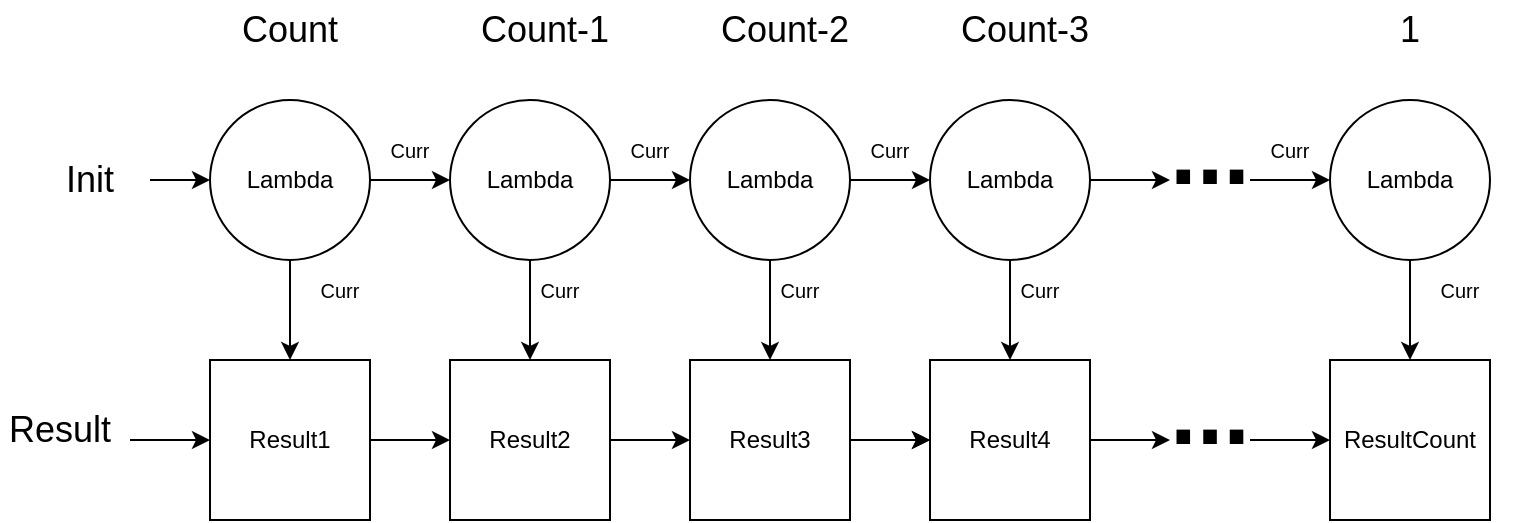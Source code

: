 <mxfile version="16.1.2" type="device"><diagram id="HjTR-mX72FyBfWqYKbho" name="Page-1"><mxGraphModel dx="1102" dy="865" grid="1" gridSize="10" guides="1" tooltips="1" connect="1" arrows="1" fold="1" page="1" pageScale="1" pageWidth="850" pageHeight="1100" math="0" shadow="0"><root><mxCell id="0"/><mxCell id="1" parent="0"/><mxCell id="LLBBDqL72_MV6mMEVUpN-1" style="edgeStyle=orthogonalEdgeStyle;rounded=0;orthogonalLoop=1;jettySize=auto;html=1;exitX=0;exitY=0.5;exitDx=0;exitDy=0;startArrow=classic;startFill=1;endArrow=none;endFill=0;" parent="1" source="LLBBDqL72_MV6mMEVUpN-3" edge="1"><mxGeometry relative="1" as="geometry"><mxPoint x="105" y="260" as="targetPoint"/></mxGeometry></mxCell><mxCell id="LLBBDqL72_MV6mMEVUpN-3" value="Result1" style="whiteSpace=wrap;html=1;aspect=fixed;" parent="1" vertex="1"><mxGeometry x="145" y="220" width="80" height="80" as="geometry"/></mxCell><mxCell id="LLBBDqL72_MV6mMEVUpN-4" style="edgeStyle=orthogonalEdgeStyle;rounded=0;orthogonalLoop=1;jettySize=auto;html=1;exitX=0;exitY=0.5;exitDx=0;exitDy=0;entryX=1;entryY=0.5;entryDx=0;entryDy=0;startArrow=classic;startFill=1;endArrow=none;endFill=0;" parent="1" source="LLBBDqL72_MV6mMEVUpN-6" target="LLBBDqL72_MV6mMEVUpN-3" edge="1"><mxGeometry relative="1" as="geometry"/></mxCell><mxCell id="LLBBDqL72_MV6mMEVUpN-6" value="Result2" style="whiteSpace=wrap;html=1;aspect=fixed;" parent="1" vertex="1"><mxGeometry x="265" y="220" width="80" height="80" as="geometry"/></mxCell><mxCell id="LLBBDqL72_MV6mMEVUpN-7" style="edgeStyle=orthogonalEdgeStyle;rounded=0;orthogonalLoop=1;jettySize=auto;html=1;exitX=0;exitY=0.5;exitDx=0;exitDy=0;entryX=1;entryY=0.5;entryDx=0;entryDy=0;startArrow=classic;startFill=1;endArrow=none;endFill=0;" parent="1" source="LLBBDqL72_MV6mMEVUpN-10" target="LLBBDqL72_MV6mMEVUpN-6" edge="1"><mxGeometry relative="1" as="geometry"/></mxCell><mxCell id="LLBBDqL72_MV6mMEVUpN-9" value="" style="edgeStyle=orthogonalEdgeStyle;rounded=0;orthogonalLoop=1;jettySize=auto;html=1;startArrow=none;startFill=0;endArrow=classic;endFill=1;" parent="1" source="LLBBDqL72_MV6mMEVUpN-10" target="LLBBDqL72_MV6mMEVUpN-14" edge="1"><mxGeometry relative="1" as="geometry"/></mxCell><mxCell id="LLBBDqL72_MV6mMEVUpN-10" value="Result3" style="whiteSpace=wrap;html=1;aspect=fixed;" parent="1" vertex="1"><mxGeometry x="385" y="220" width="80" height="80" as="geometry"/></mxCell><mxCell id="LLBBDqL72_MV6mMEVUpN-11" style="edgeStyle=orthogonalEdgeStyle;rounded=0;orthogonalLoop=1;jettySize=auto;html=1;exitX=0;exitY=0.5;exitDx=0;exitDy=0;startArrow=classic;startFill=1;endArrow=none;endFill=0;" parent="1" source="LLBBDqL72_MV6mMEVUpN-14" edge="1"><mxGeometry relative="1" as="geometry"><mxPoint x="475" y="260" as="targetPoint"/></mxGeometry></mxCell><mxCell id="LLBBDqL72_MV6mMEVUpN-12" style="edgeStyle=orthogonalEdgeStyle;rounded=0;orthogonalLoop=1;jettySize=auto;html=1;exitX=1;exitY=0.5;exitDx=0;exitDy=0;startArrow=none;startFill=0;endArrow=classic;endFill=1;" parent="1" source="LLBBDqL72_MV6mMEVUpN-14" edge="1"><mxGeometry relative="1" as="geometry"><mxPoint x="625" y="260" as="targetPoint"/></mxGeometry></mxCell><mxCell id="LLBBDqL72_MV6mMEVUpN-14" value="Result4" style="whiteSpace=wrap;html=1;aspect=fixed;" parent="1" vertex="1"><mxGeometry x="505" y="220" width="80" height="80" as="geometry"/></mxCell><mxCell id="LLBBDqL72_MV6mMEVUpN-15" style="edgeStyle=orthogonalEdgeStyle;rounded=0;orthogonalLoop=1;jettySize=auto;html=1;exitX=0;exitY=0.5;exitDx=0;exitDy=0;startArrow=classic;startFill=1;endArrow=none;endFill=0;" parent="1" source="LLBBDqL72_MV6mMEVUpN-17" edge="1"><mxGeometry relative="1" as="geometry"><mxPoint x="665" y="260" as="targetPoint"/></mxGeometry></mxCell><mxCell id="LLBBDqL72_MV6mMEVUpN-17" value="ResultCount" style="whiteSpace=wrap;html=1;aspect=fixed;" parent="1" vertex="1"><mxGeometry x="705" y="220" width="80" height="80" as="geometry"/></mxCell><mxCell id="LLBBDqL72_MV6mMEVUpN-18" value="&lt;b&gt;&lt;font style=&quot;font-size: 48px&quot;&gt;...&lt;/font&gt;&lt;/b&gt;" style="text;html=1;strokeColor=none;fillColor=none;align=center;verticalAlign=middle;whiteSpace=wrap;rounded=0;" parent="1" vertex="1"><mxGeometry x="615" y="230" width="60" height="30" as="geometry"/></mxCell><mxCell id="LLBBDqL72_MV6mMEVUpN-19" style="edgeStyle=orthogonalEdgeStyle;rounded=0;orthogonalLoop=1;jettySize=auto;html=1;exitX=1;exitY=0.5;exitDx=0;exitDy=0;entryX=0;entryY=0.5;entryDx=0;entryDy=0;startArrow=none;startFill=0;endArrow=classic;endFill=1;" parent="1" source="LLBBDqL72_MV6mMEVUpN-20" target="LLBBDqL72_MV6mMEVUpN-22" edge="1"><mxGeometry relative="1" as="geometry"/></mxCell><mxCell id="LLBBDqL72_MV6mMEVUpN-44" value="" style="edgeStyle=orthogonalEdgeStyle;rounded=0;orthogonalLoop=1;jettySize=auto;html=1;" parent="1" source="LLBBDqL72_MV6mMEVUpN-20" target="LLBBDqL72_MV6mMEVUpN-3" edge="1"><mxGeometry relative="1" as="geometry"/></mxCell><mxCell id="LLBBDqL72_MV6mMEVUpN-20" value="Lambda" style="ellipse;whiteSpace=wrap;html=1;aspect=fixed;" parent="1" vertex="1"><mxGeometry x="145" y="90" width="80" height="80" as="geometry"/></mxCell><mxCell id="LLBBDqL72_MV6mMEVUpN-21" style="edgeStyle=orthogonalEdgeStyle;rounded=0;orthogonalLoop=1;jettySize=auto;html=1;exitX=1;exitY=0.5;exitDx=0;exitDy=0;entryX=0;entryY=0.5;entryDx=0;entryDy=0;startArrow=none;startFill=0;endArrow=classic;endFill=1;" parent="1" source="LLBBDqL72_MV6mMEVUpN-22" target="LLBBDqL72_MV6mMEVUpN-24" edge="1"><mxGeometry relative="1" as="geometry"/></mxCell><mxCell id="LLBBDqL72_MV6mMEVUpN-45" value="" style="edgeStyle=orthogonalEdgeStyle;rounded=0;orthogonalLoop=1;jettySize=auto;html=1;" parent="1" source="LLBBDqL72_MV6mMEVUpN-22" target="LLBBDqL72_MV6mMEVUpN-6" edge="1"><mxGeometry relative="1" as="geometry"/></mxCell><mxCell id="LLBBDqL72_MV6mMEVUpN-22" value="Lambda" style="ellipse;whiteSpace=wrap;html=1;aspect=fixed;" parent="1" vertex="1"><mxGeometry x="265" y="90" width="80" height="80" as="geometry"/></mxCell><mxCell id="LLBBDqL72_MV6mMEVUpN-23" style="edgeStyle=orthogonalEdgeStyle;rounded=0;orthogonalLoop=1;jettySize=auto;html=1;exitX=1;exitY=0.5;exitDx=0;exitDy=0;entryX=0;entryY=0.5;entryDx=0;entryDy=0;startArrow=none;startFill=0;endArrow=classic;endFill=1;" parent="1" source="LLBBDqL72_MV6mMEVUpN-24" target="LLBBDqL72_MV6mMEVUpN-26" edge="1"><mxGeometry relative="1" as="geometry"/></mxCell><mxCell id="LLBBDqL72_MV6mMEVUpN-46" value="" style="edgeStyle=orthogonalEdgeStyle;rounded=0;orthogonalLoop=1;jettySize=auto;html=1;" parent="1" source="LLBBDqL72_MV6mMEVUpN-24" target="LLBBDqL72_MV6mMEVUpN-10" edge="1"><mxGeometry relative="1" as="geometry"/></mxCell><mxCell id="LLBBDqL72_MV6mMEVUpN-24" value="Lambda" style="ellipse;whiteSpace=wrap;html=1;aspect=fixed;" parent="1" vertex="1"><mxGeometry x="385" y="90" width="80" height="80" as="geometry"/></mxCell><mxCell id="LLBBDqL72_MV6mMEVUpN-25" style="edgeStyle=orthogonalEdgeStyle;rounded=0;orthogonalLoop=1;jettySize=auto;html=1;exitX=1;exitY=0.5;exitDx=0;exitDy=0;startArrow=none;startFill=0;endArrow=classic;endFill=1;" parent="1" source="LLBBDqL72_MV6mMEVUpN-26" edge="1"><mxGeometry relative="1" as="geometry"><mxPoint x="625" y="130" as="targetPoint"/></mxGeometry></mxCell><mxCell id="LLBBDqL72_MV6mMEVUpN-47" value="" style="edgeStyle=orthogonalEdgeStyle;rounded=0;orthogonalLoop=1;jettySize=auto;html=1;" parent="1" source="LLBBDqL72_MV6mMEVUpN-26" target="LLBBDqL72_MV6mMEVUpN-14" edge="1"><mxGeometry relative="1" as="geometry"/></mxCell><mxCell id="LLBBDqL72_MV6mMEVUpN-26" value="Lambda" style="ellipse;whiteSpace=wrap;html=1;aspect=fixed;" parent="1" vertex="1"><mxGeometry x="505" y="90" width="80" height="80" as="geometry"/></mxCell><mxCell id="LLBBDqL72_MV6mMEVUpN-27" style="edgeStyle=orthogonalEdgeStyle;rounded=0;orthogonalLoop=1;jettySize=auto;html=1;exitX=0;exitY=0.5;exitDx=0;exitDy=0;startArrow=classic;startFill=1;endArrow=none;endFill=0;" parent="1" source="LLBBDqL72_MV6mMEVUpN-29" edge="1"><mxGeometry relative="1" as="geometry"><mxPoint x="665" y="130" as="targetPoint"/></mxGeometry></mxCell><mxCell id="LLBBDqL72_MV6mMEVUpN-48" value="" style="edgeStyle=orthogonalEdgeStyle;rounded=0;orthogonalLoop=1;jettySize=auto;html=1;" parent="1" source="LLBBDqL72_MV6mMEVUpN-29" target="LLBBDqL72_MV6mMEVUpN-17" edge="1"><mxGeometry relative="1" as="geometry"/></mxCell><mxCell id="LLBBDqL72_MV6mMEVUpN-29" value="Lambda" style="ellipse;whiteSpace=wrap;html=1;aspect=fixed;" parent="1" vertex="1"><mxGeometry x="705" y="90" width="80" height="80" as="geometry"/></mxCell><mxCell id="LLBBDqL72_MV6mMEVUpN-30" value="" style="edgeStyle=orthogonalEdgeStyle;rounded=0;orthogonalLoop=1;jettySize=auto;html=1;startArrow=none;startFill=0;endArrow=classic;endFill=1;" parent="1" source="LLBBDqL72_MV6mMEVUpN-31" target="LLBBDqL72_MV6mMEVUpN-20" edge="1"><mxGeometry relative="1" as="geometry"/></mxCell><mxCell id="LLBBDqL72_MV6mMEVUpN-31" value="&lt;font style=&quot;font-size: 18px&quot;&gt;Init&lt;/font&gt;" style="text;html=1;strokeColor=none;fillColor=none;align=center;verticalAlign=middle;whiteSpace=wrap;rounded=0;" parent="1" vertex="1"><mxGeometry x="55" y="115" width="60" height="30" as="geometry"/></mxCell><mxCell id="LLBBDqL72_MV6mMEVUpN-32" value="&lt;b&gt;&lt;font style=&quot;font-size: 48px&quot;&gt;...&lt;/font&gt;&lt;/b&gt;" style="text;html=1;strokeColor=none;fillColor=none;align=center;verticalAlign=middle;whiteSpace=wrap;rounded=0;" parent="1" vertex="1"><mxGeometry x="615" y="100" width="60" height="30" as="geometry"/></mxCell><mxCell id="LLBBDqL72_MV6mMEVUpN-43" value="&lt;font style=&quot;font-size: 18px&quot;&gt;Result&lt;/font&gt;" style="text;html=1;strokeColor=none;fillColor=none;align=center;verticalAlign=middle;whiteSpace=wrap;rounded=0;" parent="1" vertex="1"><mxGeometry x="40" y="240" width="60" height="30" as="geometry"/></mxCell><mxCell id="LLBBDqL72_MV6mMEVUpN-49" value="&lt;font style=&quot;font-size: 18px&quot;&gt;Count&lt;/font&gt;" style="text;html=1;strokeColor=none;fillColor=none;align=center;verticalAlign=middle;whiteSpace=wrap;rounded=0;" parent="1" vertex="1"><mxGeometry x="155" y="40" width="60" height="30" as="geometry"/></mxCell><mxCell id="LLBBDqL72_MV6mMEVUpN-50" value="&lt;font style=&quot;font-size: 18px&quot;&gt;Count-1&lt;/font&gt;" style="text;html=1;strokeColor=none;fillColor=none;align=center;verticalAlign=middle;whiteSpace=wrap;rounded=0;" parent="1" vertex="1"><mxGeometry x="275" y="40" width="75" height="30" as="geometry"/></mxCell><mxCell id="LLBBDqL72_MV6mMEVUpN-51" value="&lt;font style=&quot;font-size: 18px&quot;&gt;Count-2&lt;/font&gt;" style="text;html=1;strokeColor=none;fillColor=none;align=center;verticalAlign=middle;whiteSpace=wrap;rounded=0;" parent="1" vertex="1"><mxGeometry x="395" y="40" width="75" height="30" as="geometry"/></mxCell><mxCell id="LLBBDqL72_MV6mMEVUpN-52" value="&lt;font style=&quot;font-size: 18px&quot;&gt;Count-3&lt;/font&gt;" style="text;html=1;strokeColor=none;fillColor=none;align=center;verticalAlign=middle;whiteSpace=wrap;rounded=0;" parent="1" vertex="1"><mxGeometry x="515" y="40" width="75" height="30" as="geometry"/></mxCell><mxCell id="LLBBDqL72_MV6mMEVUpN-53" value="&lt;font style=&quot;font-size: 18px&quot;&gt;1&lt;/font&gt;" style="text;html=1;strokeColor=none;fillColor=none;align=center;verticalAlign=middle;whiteSpace=wrap;rounded=0;" parent="1" vertex="1"><mxGeometry x="715" y="40" width="60" height="30" as="geometry"/></mxCell><mxCell id="tAhjyC0Zc8AB3GmlK_D6-1" value="&lt;font style=&quot;font-size: 10px&quot;&gt;Curr&lt;/font&gt;" style="text;html=1;strokeColor=none;fillColor=none;align=center;verticalAlign=middle;whiteSpace=wrap;rounded=0;fontSize=10;" vertex="1" parent="1"><mxGeometry x="215" y="100" width="60" height="30" as="geometry"/></mxCell><mxCell id="tAhjyC0Zc8AB3GmlK_D6-2" value="&lt;font style=&quot;font-size: 10px&quot;&gt;Curr&lt;/font&gt;" style="text;html=1;strokeColor=none;fillColor=none;align=center;verticalAlign=middle;whiteSpace=wrap;rounded=0;fontSize=10;" vertex="1" parent="1"><mxGeometry x="335" y="100" width="60" height="30" as="geometry"/></mxCell><mxCell id="tAhjyC0Zc8AB3GmlK_D6-3" value="&lt;font style=&quot;font-size: 10px&quot;&gt;Curr&lt;/font&gt;" style="text;html=1;strokeColor=none;fillColor=none;align=center;verticalAlign=middle;whiteSpace=wrap;rounded=0;fontSize=10;" vertex="1" parent="1"><mxGeometry x="655" y="100" width="60" height="30" as="geometry"/></mxCell><mxCell id="tAhjyC0Zc8AB3GmlK_D6-4" value="&lt;font style=&quot;font-size: 10px&quot;&gt;Curr&lt;/font&gt;" style="text;html=1;strokeColor=none;fillColor=none;align=center;verticalAlign=middle;whiteSpace=wrap;rounded=0;fontSize=10;" vertex="1" parent="1"><mxGeometry x="455" y="100" width="60" height="30" as="geometry"/></mxCell><mxCell id="tAhjyC0Zc8AB3GmlK_D6-5" value="&lt;font style=&quot;font-size: 10px&quot;&gt;Curr&lt;/font&gt;" style="text;html=1;strokeColor=none;fillColor=none;align=center;verticalAlign=middle;whiteSpace=wrap;rounded=0;fontSize=10;" vertex="1" parent="1"><mxGeometry x="180" y="170" width="60" height="30" as="geometry"/></mxCell><mxCell id="tAhjyC0Zc8AB3GmlK_D6-6" value="&lt;font style=&quot;font-size: 10px&quot;&gt;Curr&lt;/font&gt;" style="text;html=1;strokeColor=none;fillColor=none;align=center;verticalAlign=middle;whiteSpace=wrap;rounded=0;fontSize=10;" vertex="1" parent="1"><mxGeometry x="290" y="170" width="60" height="30" as="geometry"/></mxCell><mxCell id="tAhjyC0Zc8AB3GmlK_D6-7" value="&lt;font style=&quot;font-size: 10px&quot;&gt;Curr&lt;/font&gt;" style="text;html=1;strokeColor=none;fillColor=none;align=center;verticalAlign=middle;whiteSpace=wrap;rounded=0;fontSize=10;" vertex="1" parent="1"><mxGeometry x="410" y="170" width="60" height="30" as="geometry"/></mxCell><mxCell id="tAhjyC0Zc8AB3GmlK_D6-8" value="&lt;font style=&quot;font-size: 10px&quot;&gt;Curr&lt;/font&gt;" style="text;html=1;strokeColor=none;fillColor=none;align=center;verticalAlign=middle;whiteSpace=wrap;rounded=0;fontSize=10;" vertex="1" parent="1"><mxGeometry x="530" y="170" width="60" height="30" as="geometry"/></mxCell><mxCell id="tAhjyC0Zc8AB3GmlK_D6-9" value="&lt;font style=&quot;font-size: 10px&quot;&gt;Curr&lt;/font&gt;" style="text;html=1;strokeColor=none;fillColor=none;align=center;verticalAlign=middle;whiteSpace=wrap;rounded=0;fontSize=10;" vertex="1" parent="1"><mxGeometry x="740" y="170" width="60" height="30" as="geometry"/></mxCell></root></mxGraphModel></diagram></mxfile>